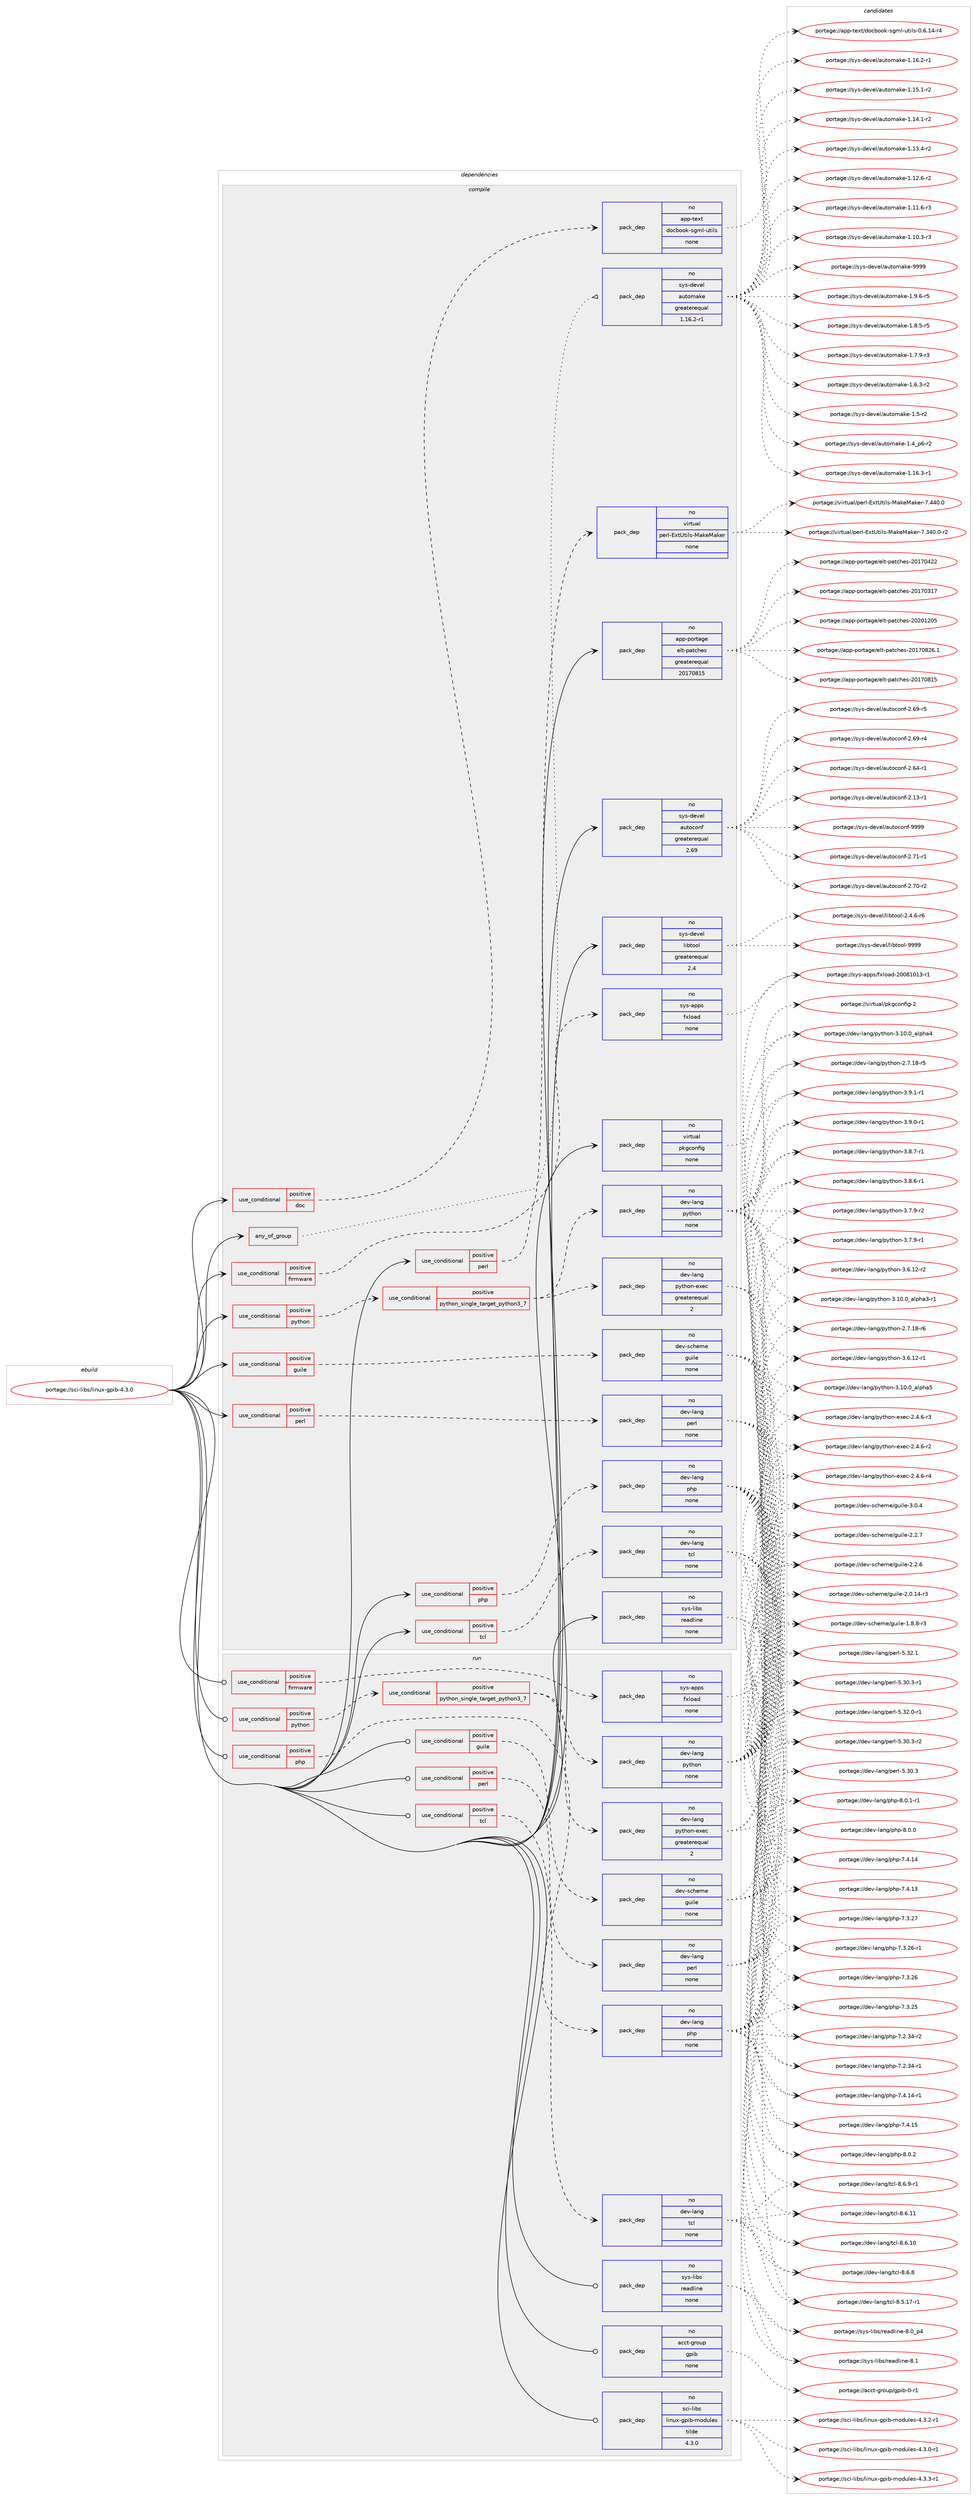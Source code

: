 digraph prolog {

# *************
# Graph options
# *************

newrank=true;
concentrate=true;
compound=true;
graph [rankdir=LR,fontname=Helvetica,fontsize=10,ranksep=1.5];#, ranksep=2.5, nodesep=0.2];
edge  [arrowhead=vee];
node  [fontname=Helvetica,fontsize=10];

# **********
# The ebuild
# **********

subgraph cluster_leftcol {
color=gray;
rank=same;
label=<<i>ebuild</i>>;
id [label="portage://sci-libs/linux-gpib-4.3.0", color=red, width=4, href="../sci-libs/linux-gpib-4.3.0.svg"];
}

# ****************
# The dependencies
# ****************

subgraph cluster_midcol {
color=gray;
label=<<i>dependencies</i>>;
subgraph cluster_compile {
fillcolor="#eeeeee";
style=filled;
label=<<i>compile</i>>;
subgraph any92 {
dependency12763 [label=<<TABLE BORDER="0" CELLBORDER="1" CELLSPACING="0" CELLPADDING="4"><TR><TD CELLPADDING="10">any_of_group</TD></TR></TABLE>>, shape=none, color=red];subgraph pack8632 {
dependency12764 [label=<<TABLE BORDER="0" CELLBORDER="1" CELLSPACING="0" CELLPADDING="4" WIDTH="220"><TR><TD ROWSPAN="6" CELLPADDING="30">pack_dep</TD></TR><TR><TD WIDTH="110">no</TD></TR><TR><TD>sys-devel</TD></TR><TR><TD>automake</TD></TR><TR><TD>greaterequal</TD></TR><TR><TD>1.16.2-r1</TD></TR></TABLE>>, shape=none, color=blue];
}
dependency12763:e -> dependency12764:w [weight=20,style="dotted",arrowhead="oinv"];
}
id:e -> dependency12763:w [weight=20,style="solid",arrowhead="vee"];
subgraph cond4028 {
dependency12765 [label=<<TABLE BORDER="0" CELLBORDER="1" CELLSPACING="0" CELLPADDING="4"><TR><TD ROWSPAN="3" CELLPADDING="10">use_conditional</TD></TR><TR><TD>positive</TD></TR><TR><TD>doc</TD></TR></TABLE>>, shape=none, color=red];
subgraph pack8633 {
dependency12766 [label=<<TABLE BORDER="0" CELLBORDER="1" CELLSPACING="0" CELLPADDING="4" WIDTH="220"><TR><TD ROWSPAN="6" CELLPADDING="30">pack_dep</TD></TR><TR><TD WIDTH="110">no</TD></TR><TR><TD>app-text</TD></TR><TR><TD>docbook-sgml-utils</TD></TR><TR><TD>none</TD></TR><TR><TD></TD></TR></TABLE>>, shape=none, color=blue];
}
dependency12765:e -> dependency12766:w [weight=20,style="dashed",arrowhead="vee"];
}
id:e -> dependency12765:w [weight=20,style="solid",arrowhead="vee"];
subgraph cond4029 {
dependency12767 [label=<<TABLE BORDER="0" CELLBORDER="1" CELLSPACING="0" CELLPADDING="4"><TR><TD ROWSPAN="3" CELLPADDING="10">use_conditional</TD></TR><TR><TD>positive</TD></TR><TR><TD>firmware</TD></TR></TABLE>>, shape=none, color=red];
subgraph pack8634 {
dependency12768 [label=<<TABLE BORDER="0" CELLBORDER="1" CELLSPACING="0" CELLPADDING="4" WIDTH="220"><TR><TD ROWSPAN="6" CELLPADDING="30">pack_dep</TD></TR><TR><TD WIDTH="110">no</TD></TR><TR><TD>sys-apps</TD></TR><TR><TD>fxload</TD></TR><TR><TD>none</TD></TR><TR><TD></TD></TR></TABLE>>, shape=none, color=blue];
}
dependency12767:e -> dependency12768:w [weight=20,style="dashed",arrowhead="vee"];
}
id:e -> dependency12767:w [weight=20,style="solid",arrowhead="vee"];
subgraph cond4030 {
dependency12769 [label=<<TABLE BORDER="0" CELLBORDER="1" CELLSPACING="0" CELLPADDING="4"><TR><TD ROWSPAN="3" CELLPADDING="10">use_conditional</TD></TR><TR><TD>positive</TD></TR><TR><TD>guile</TD></TR></TABLE>>, shape=none, color=red];
subgraph pack8635 {
dependency12770 [label=<<TABLE BORDER="0" CELLBORDER="1" CELLSPACING="0" CELLPADDING="4" WIDTH="220"><TR><TD ROWSPAN="6" CELLPADDING="30">pack_dep</TD></TR><TR><TD WIDTH="110">no</TD></TR><TR><TD>dev-scheme</TD></TR><TR><TD>guile</TD></TR><TR><TD>none</TD></TR><TR><TD></TD></TR></TABLE>>, shape=none, color=blue];
}
dependency12769:e -> dependency12770:w [weight=20,style="dashed",arrowhead="vee"];
}
id:e -> dependency12769:w [weight=20,style="solid",arrowhead="vee"];
subgraph cond4031 {
dependency12771 [label=<<TABLE BORDER="0" CELLBORDER="1" CELLSPACING="0" CELLPADDING="4"><TR><TD ROWSPAN="3" CELLPADDING="10">use_conditional</TD></TR><TR><TD>positive</TD></TR><TR><TD>perl</TD></TR></TABLE>>, shape=none, color=red];
subgraph pack8636 {
dependency12772 [label=<<TABLE BORDER="0" CELLBORDER="1" CELLSPACING="0" CELLPADDING="4" WIDTH="220"><TR><TD ROWSPAN="6" CELLPADDING="30">pack_dep</TD></TR><TR><TD WIDTH="110">no</TD></TR><TR><TD>dev-lang</TD></TR><TR><TD>perl</TD></TR><TR><TD>none</TD></TR><TR><TD></TD></TR></TABLE>>, shape=none, color=blue];
}
dependency12771:e -> dependency12772:w [weight=20,style="dashed",arrowhead="vee"];
}
id:e -> dependency12771:w [weight=20,style="solid",arrowhead="vee"];
subgraph cond4032 {
dependency12773 [label=<<TABLE BORDER="0" CELLBORDER="1" CELLSPACING="0" CELLPADDING="4"><TR><TD ROWSPAN="3" CELLPADDING="10">use_conditional</TD></TR><TR><TD>positive</TD></TR><TR><TD>perl</TD></TR></TABLE>>, shape=none, color=red];
subgraph pack8637 {
dependency12774 [label=<<TABLE BORDER="0" CELLBORDER="1" CELLSPACING="0" CELLPADDING="4" WIDTH="220"><TR><TD ROWSPAN="6" CELLPADDING="30">pack_dep</TD></TR><TR><TD WIDTH="110">no</TD></TR><TR><TD>virtual</TD></TR><TR><TD>perl-ExtUtils-MakeMaker</TD></TR><TR><TD>none</TD></TR><TR><TD></TD></TR></TABLE>>, shape=none, color=blue];
}
dependency12773:e -> dependency12774:w [weight=20,style="dashed",arrowhead="vee"];
}
id:e -> dependency12773:w [weight=20,style="solid",arrowhead="vee"];
subgraph cond4033 {
dependency12775 [label=<<TABLE BORDER="0" CELLBORDER="1" CELLSPACING="0" CELLPADDING="4"><TR><TD ROWSPAN="3" CELLPADDING="10">use_conditional</TD></TR><TR><TD>positive</TD></TR><TR><TD>php</TD></TR></TABLE>>, shape=none, color=red];
subgraph pack8638 {
dependency12776 [label=<<TABLE BORDER="0" CELLBORDER="1" CELLSPACING="0" CELLPADDING="4" WIDTH="220"><TR><TD ROWSPAN="6" CELLPADDING="30">pack_dep</TD></TR><TR><TD WIDTH="110">no</TD></TR><TR><TD>dev-lang</TD></TR><TR><TD>php</TD></TR><TR><TD>none</TD></TR><TR><TD></TD></TR></TABLE>>, shape=none, color=blue];
}
dependency12775:e -> dependency12776:w [weight=20,style="dashed",arrowhead="vee"];
}
id:e -> dependency12775:w [weight=20,style="solid",arrowhead="vee"];
subgraph cond4034 {
dependency12777 [label=<<TABLE BORDER="0" CELLBORDER="1" CELLSPACING="0" CELLPADDING="4"><TR><TD ROWSPAN="3" CELLPADDING="10">use_conditional</TD></TR><TR><TD>positive</TD></TR><TR><TD>python</TD></TR></TABLE>>, shape=none, color=red];
subgraph cond4035 {
dependency12778 [label=<<TABLE BORDER="0" CELLBORDER="1" CELLSPACING="0" CELLPADDING="4"><TR><TD ROWSPAN="3" CELLPADDING="10">use_conditional</TD></TR><TR><TD>positive</TD></TR><TR><TD>python_single_target_python3_7</TD></TR></TABLE>>, shape=none, color=red];
subgraph pack8639 {
dependency12779 [label=<<TABLE BORDER="0" CELLBORDER="1" CELLSPACING="0" CELLPADDING="4" WIDTH="220"><TR><TD ROWSPAN="6" CELLPADDING="30">pack_dep</TD></TR><TR><TD WIDTH="110">no</TD></TR><TR><TD>dev-lang</TD></TR><TR><TD>python</TD></TR><TR><TD>none</TD></TR><TR><TD></TD></TR></TABLE>>, shape=none, color=blue];
}
dependency12778:e -> dependency12779:w [weight=20,style="dashed",arrowhead="vee"];
subgraph pack8640 {
dependency12780 [label=<<TABLE BORDER="0" CELLBORDER="1" CELLSPACING="0" CELLPADDING="4" WIDTH="220"><TR><TD ROWSPAN="6" CELLPADDING="30">pack_dep</TD></TR><TR><TD WIDTH="110">no</TD></TR><TR><TD>dev-lang</TD></TR><TR><TD>python-exec</TD></TR><TR><TD>greaterequal</TD></TR><TR><TD>2</TD></TR></TABLE>>, shape=none, color=blue];
}
dependency12778:e -> dependency12780:w [weight=20,style="dashed",arrowhead="vee"];
}
dependency12777:e -> dependency12778:w [weight=20,style="dashed",arrowhead="vee"];
}
id:e -> dependency12777:w [weight=20,style="solid",arrowhead="vee"];
subgraph cond4036 {
dependency12781 [label=<<TABLE BORDER="0" CELLBORDER="1" CELLSPACING="0" CELLPADDING="4"><TR><TD ROWSPAN="3" CELLPADDING="10">use_conditional</TD></TR><TR><TD>positive</TD></TR><TR><TD>tcl</TD></TR></TABLE>>, shape=none, color=red];
subgraph pack8641 {
dependency12782 [label=<<TABLE BORDER="0" CELLBORDER="1" CELLSPACING="0" CELLPADDING="4" WIDTH="220"><TR><TD ROWSPAN="6" CELLPADDING="30">pack_dep</TD></TR><TR><TD WIDTH="110">no</TD></TR><TR><TD>dev-lang</TD></TR><TR><TD>tcl</TD></TR><TR><TD>none</TD></TR><TR><TD></TD></TR></TABLE>>, shape=none, color=blue];
}
dependency12781:e -> dependency12782:w [weight=20,style="dashed",arrowhead="vee"];
}
id:e -> dependency12781:w [weight=20,style="solid",arrowhead="vee"];
subgraph pack8642 {
dependency12783 [label=<<TABLE BORDER="0" CELLBORDER="1" CELLSPACING="0" CELLPADDING="4" WIDTH="220"><TR><TD ROWSPAN="6" CELLPADDING="30">pack_dep</TD></TR><TR><TD WIDTH="110">no</TD></TR><TR><TD>app-portage</TD></TR><TR><TD>elt-patches</TD></TR><TR><TD>greaterequal</TD></TR><TR><TD>20170815</TD></TR></TABLE>>, shape=none, color=blue];
}
id:e -> dependency12783:w [weight=20,style="solid",arrowhead="vee"];
subgraph pack8643 {
dependency12784 [label=<<TABLE BORDER="0" CELLBORDER="1" CELLSPACING="0" CELLPADDING="4" WIDTH="220"><TR><TD ROWSPAN="6" CELLPADDING="30">pack_dep</TD></TR><TR><TD WIDTH="110">no</TD></TR><TR><TD>sys-devel</TD></TR><TR><TD>autoconf</TD></TR><TR><TD>greaterequal</TD></TR><TR><TD>2.69</TD></TR></TABLE>>, shape=none, color=blue];
}
id:e -> dependency12784:w [weight=20,style="solid",arrowhead="vee"];
subgraph pack8644 {
dependency12785 [label=<<TABLE BORDER="0" CELLBORDER="1" CELLSPACING="0" CELLPADDING="4" WIDTH="220"><TR><TD ROWSPAN="6" CELLPADDING="30">pack_dep</TD></TR><TR><TD WIDTH="110">no</TD></TR><TR><TD>sys-devel</TD></TR><TR><TD>libtool</TD></TR><TR><TD>greaterequal</TD></TR><TR><TD>2.4</TD></TR></TABLE>>, shape=none, color=blue];
}
id:e -> dependency12785:w [weight=20,style="solid",arrowhead="vee"];
subgraph pack8645 {
dependency12786 [label=<<TABLE BORDER="0" CELLBORDER="1" CELLSPACING="0" CELLPADDING="4" WIDTH="220"><TR><TD ROWSPAN="6" CELLPADDING="30">pack_dep</TD></TR><TR><TD WIDTH="110">no</TD></TR><TR><TD>sys-libs</TD></TR><TR><TD>readline</TD></TR><TR><TD>none</TD></TR><TR><TD></TD></TR></TABLE>>, shape=none, color=blue];
}
id:e -> dependency12786:w [weight=20,style="solid",arrowhead="vee"];
subgraph pack8646 {
dependency12787 [label=<<TABLE BORDER="0" CELLBORDER="1" CELLSPACING="0" CELLPADDING="4" WIDTH="220"><TR><TD ROWSPAN="6" CELLPADDING="30">pack_dep</TD></TR><TR><TD WIDTH="110">no</TD></TR><TR><TD>virtual</TD></TR><TR><TD>pkgconfig</TD></TR><TR><TD>none</TD></TR><TR><TD></TD></TR></TABLE>>, shape=none, color=blue];
}
id:e -> dependency12787:w [weight=20,style="solid",arrowhead="vee"];
}
subgraph cluster_compileandrun {
fillcolor="#eeeeee";
style=filled;
label=<<i>compile and run</i>>;
}
subgraph cluster_run {
fillcolor="#eeeeee";
style=filled;
label=<<i>run</i>>;
subgraph cond4037 {
dependency12788 [label=<<TABLE BORDER="0" CELLBORDER="1" CELLSPACING="0" CELLPADDING="4"><TR><TD ROWSPAN="3" CELLPADDING="10">use_conditional</TD></TR><TR><TD>positive</TD></TR><TR><TD>firmware</TD></TR></TABLE>>, shape=none, color=red];
subgraph pack8647 {
dependency12789 [label=<<TABLE BORDER="0" CELLBORDER="1" CELLSPACING="0" CELLPADDING="4" WIDTH="220"><TR><TD ROWSPAN="6" CELLPADDING="30">pack_dep</TD></TR><TR><TD WIDTH="110">no</TD></TR><TR><TD>sys-apps</TD></TR><TR><TD>fxload</TD></TR><TR><TD>none</TD></TR><TR><TD></TD></TR></TABLE>>, shape=none, color=blue];
}
dependency12788:e -> dependency12789:w [weight=20,style="dashed",arrowhead="vee"];
}
id:e -> dependency12788:w [weight=20,style="solid",arrowhead="odot"];
subgraph cond4038 {
dependency12790 [label=<<TABLE BORDER="0" CELLBORDER="1" CELLSPACING="0" CELLPADDING="4"><TR><TD ROWSPAN="3" CELLPADDING="10">use_conditional</TD></TR><TR><TD>positive</TD></TR><TR><TD>guile</TD></TR></TABLE>>, shape=none, color=red];
subgraph pack8648 {
dependency12791 [label=<<TABLE BORDER="0" CELLBORDER="1" CELLSPACING="0" CELLPADDING="4" WIDTH="220"><TR><TD ROWSPAN="6" CELLPADDING="30">pack_dep</TD></TR><TR><TD WIDTH="110">no</TD></TR><TR><TD>dev-scheme</TD></TR><TR><TD>guile</TD></TR><TR><TD>none</TD></TR><TR><TD></TD></TR></TABLE>>, shape=none, color=blue];
}
dependency12790:e -> dependency12791:w [weight=20,style="dashed",arrowhead="vee"];
}
id:e -> dependency12790:w [weight=20,style="solid",arrowhead="odot"];
subgraph cond4039 {
dependency12792 [label=<<TABLE BORDER="0" CELLBORDER="1" CELLSPACING="0" CELLPADDING="4"><TR><TD ROWSPAN="3" CELLPADDING="10">use_conditional</TD></TR><TR><TD>positive</TD></TR><TR><TD>perl</TD></TR></TABLE>>, shape=none, color=red];
subgraph pack8649 {
dependency12793 [label=<<TABLE BORDER="0" CELLBORDER="1" CELLSPACING="0" CELLPADDING="4" WIDTH="220"><TR><TD ROWSPAN="6" CELLPADDING="30">pack_dep</TD></TR><TR><TD WIDTH="110">no</TD></TR><TR><TD>dev-lang</TD></TR><TR><TD>perl</TD></TR><TR><TD>none</TD></TR><TR><TD></TD></TR></TABLE>>, shape=none, color=blue];
}
dependency12792:e -> dependency12793:w [weight=20,style="dashed",arrowhead="vee"];
}
id:e -> dependency12792:w [weight=20,style="solid",arrowhead="odot"];
subgraph cond4040 {
dependency12794 [label=<<TABLE BORDER="0" CELLBORDER="1" CELLSPACING="0" CELLPADDING="4"><TR><TD ROWSPAN="3" CELLPADDING="10">use_conditional</TD></TR><TR><TD>positive</TD></TR><TR><TD>php</TD></TR></TABLE>>, shape=none, color=red];
subgraph pack8650 {
dependency12795 [label=<<TABLE BORDER="0" CELLBORDER="1" CELLSPACING="0" CELLPADDING="4" WIDTH="220"><TR><TD ROWSPAN="6" CELLPADDING="30">pack_dep</TD></TR><TR><TD WIDTH="110">no</TD></TR><TR><TD>dev-lang</TD></TR><TR><TD>php</TD></TR><TR><TD>none</TD></TR><TR><TD></TD></TR></TABLE>>, shape=none, color=blue];
}
dependency12794:e -> dependency12795:w [weight=20,style="dashed",arrowhead="vee"];
}
id:e -> dependency12794:w [weight=20,style="solid",arrowhead="odot"];
subgraph cond4041 {
dependency12796 [label=<<TABLE BORDER="0" CELLBORDER="1" CELLSPACING="0" CELLPADDING="4"><TR><TD ROWSPAN="3" CELLPADDING="10">use_conditional</TD></TR><TR><TD>positive</TD></TR><TR><TD>python</TD></TR></TABLE>>, shape=none, color=red];
subgraph cond4042 {
dependency12797 [label=<<TABLE BORDER="0" CELLBORDER="1" CELLSPACING="0" CELLPADDING="4"><TR><TD ROWSPAN="3" CELLPADDING="10">use_conditional</TD></TR><TR><TD>positive</TD></TR><TR><TD>python_single_target_python3_7</TD></TR></TABLE>>, shape=none, color=red];
subgraph pack8651 {
dependency12798 [label=<<TABLE BORDER="0" CELLBORDER="1" CELLSPACING="0" CELLPADDING="4" WIDTH="220"><TR><TD ROWSPAN="6" CELLPADDING="30">pack_dep</TD></TR><TR><TD WIDTH="110">no</TD></TR><TR><TD>dev-lang</TD></TR><TR><TD>python</TD></TR><TR><TD>none</TD></TR><TR><TD></TD></TR></TABLE>>, shape=none, color=blue];
}
dependency12797:e -> dependency12798:w [weight=20,style="dashed",arrowhead="vee"];
subgraph pack8652 {
dependency12799 [label=<<TABLE BORDER="0" CELLBORDER="1" CELLSPACING="0" CELLPADDING="4" WIDTH="220"><TR><TD ROWSPAN="6" CELLPADDING="30">pack_dep</TD></TR><TR><TD WIDTH="110">no</TD></TR><TR><TD>dev-lang</TD></TR><TR><TD>python-exec</TD></TR><TR><TD>greaterequal</TD></TR><TR><TD>2</TD></TR></TABLE>>, shape=none, color=blue];
}
dependency12797:e -> dependency12799:w [weight=20,style="dashed",arrowhead="vee"];
}
dependency12796:e -> dependency12797:w [weight=20,style="dashed",arrowhead="vee"];
}
id:e -> dependency12796:w [weight=20,style="solid",arrowhead="odot"];
subgraph cond4043 {
dependency12800 [label=<<TABLE BORDER="0" CELLBORDER="1" CELLSPACING="0" CELLPADDING="4"><TR><TD ROWSPAN="3" CELLPADDING="10">use_conditional</TD></TR><TR><TD>positive</TD></TR><TR><TD>tcl</TD></TR></TABLE>>, shape=none, color=red];
subgraph pack8653 {
dependency12801 [label=<<TABLE BORDER="0" CELLBORDER="1" CELLSPACING="0" CELLPADDING="4" WIDTH="220"><TR><TD ROWSPAN="6" CELLPADDING="30">pack_dep</TD></TR><TR><TD WIDTH="110">no</TD></TR><TR><TD>dev-lang</TD></TR><TR><TD>tcl</TD></TR><TR><TD>none</TD></TR><TR><TD></TD></TR></TABLE>>, shape=none, color=blue];
}
dependency12800:e -> dependency12801:w [weight=20,style="dashed",arrowhead="vee"];
}
id:e -> dependency12800:w [weight=20,style="solid",arrowhead="odot"];
subgraph pack8654 {
dependency12802 [label=<<TABLE BORDER="0" CELLBORDER="1" CELLSPACING="0" CELLPADDING="4" WIDTH="220"><TR><TD ROWSPAN="6" CELLPADDING="30">pack_dep</TD></TR><TR><TD WIDTH="110">no</TD></TR><TR><TD>acct-group</TD></TR><TR><TD>gpib</TD></TR><TR><TD>none</TD></TR><TR><TD></TD></TR></TABLE>>, shape=none, color=blue];
}
id:e -> dependency12802:w [weight=20,style="solid",arrowhead="odot"];
subgraph pack8655 {
dependency12803 [label=<<TABLE BORDER="0" CELLBORDER="1" CELLSPACING="0" CELLPADDING="4" WIDTH="220"><TR><TD ROWSPAN="6" CELLPADDING="30">pack_dep</TD></TR><TR><TD WIDTH="110">no</TD></TR><TR><TD>sci-libs</TD></TR><TR><TD>linux-gpib-modules</TD></TR><TR><TD>tilde</TD></TR><TR><TD>4.3.0</TD></TR></TABLE>>, shape=none, color=blue];
}
id:e -> dependency12803:w [weight=20,style="solid",arrowhead="odot"];
subgraph pack8656 {
dependency12804 [label=<<TABLE BORDER="0" CELLBORDER="1" CELLSPACING="0" CELLPADDING="4" WIDTH="220"><TR><TD ROWSPAN="6" CELLPADDING="30">pack_dep</TD></TR><TR><TD WIDTH="110">no</TD></TR><TR><TD>sys-libs</TD></TR><TR><TD>readline</TD></TR><TR><TD>none</TD></TR><TR><TD></TD></TR></TABLE>>, shape=none, color=blue];
}
id:e -> dependency12804:w [weight=20,style="solid",arrowhead="odot"];
}
}

# **************
# The candidates
# **************

subgraph cluster_choices {
rank=same;
color=gray;
label=<<i>candidates</i>>;

subgraph choice8632 {
color=black;
nodesep=1;
choice115121115451001011181011084797117116111109971071014557575757 [label="portage://sys-devel/automake-9999", color=red, width=4,href="../sys-devel/automake-9999.svg"];
choice115121115451001011181011084797117116111109971071014549465746544511453 [label="portage://sys-devel/automake-1.9.6-r5", color=red, width=4,href="../sys-devel/automake-1.9.6-r5.svg"];
choice115121115451001011181011084797117116111109971071014549465646534511453 [label="portage://sys-devel/automake-1.8.5-r5", color=red, width=4,href="../sys-devel/automake-1.8.5-r5.svg"];
choice115121115451001011181011084797117116111109971071014549465546574511451 [label="portage://sys-devel/automake-1.7.9-r3", color=red, width=4,href="../sys-devel/automake-1.7.9-r3.svg"];
choice115121115451001011181011084797117116111109971071014549465446514511450 [label="portage://sys-devel/automake-1.6.3-r2", color=red, width=4,href="../sys-devel/automake-1.6.3-r2.svg"];
choice11512111545100101118101108479711711611110997107101454946534511450 [label="portage://sys-devel/automake-1.5-r2", color=red, width=4,href="../sys-devel/automake-1.5-r2.svg"];
choice115121115451001011181011084797117116111109971071014549465295112544511450 [label="portage://sys-devel/automake-1.4_p6-r2", color=red, width=4,href="../sys-devel/automake-1.4_p6-r2.svg"];
choice11512111545100101118101108479711711611110997107101454946495446514511449 [label="portage://sys-devel/automake-1.16.3-r1", color=red, width=4,href="../sys-devel/automake-1.16.3-r1.svg"];
choice11512111545100101118101108479711711611110997107101454946495446504511449 [label="portage://sys-devel/automake-1.16.2-r1", color=red, width=4,href="../sys-devel/automake-1.16.2-r1.svg"];
choice11512111545100101118101108479711711611110997107101454946495346494511450 [label="portage://sys-devel/automake-1.15.1-r2", color=red, width=4,href="../sys-devel/automake-1.15.1-r2.svg"];
choice11512111545100101118101108479711711611110997107101454946495246494511450 [label="portage://sys-devel/automake-1.14.1-r2", color=red, width=4,href="../sys-devel/automake-1.14.1-r2.svg"];
choice11512111545100101118101108479711711611110997107101454946495146524511450 [label="portage://sys-devel/automake-1.13.4-r2", color=red, width=4,href="../sys-devel/automake-1.13.4-r2.svg"];
choice11512111545100101118101108479711711611110997107101454946495046544511450 [label="portage://sys-devel/automake-1.12.6-r2", color=red, width=4,href="../sys-devel/automake-1.12.6-r2.svg"];
choice11512111545100101118101108479711711611110997107101454946494946544511451 [label="portage://sys-devel/automake-1.11.6-r3", color=red, width=4,href="../sys-devel/automake-1.11.6-r3.svg"];
choice11512111545100101118101108479711711611110997107101454946494846514511451 [label="portage://sys-devel/automake-1.10.3-r3", color=red, width=4,href="../sys-devel/automake-1.10.3-r3.svg"];
dependency12764:e -> choice115121115451001011181011084797117116111109971071014557575757:w [style=dotted,weight="100"];
dependency12764:e -> choice115121115451001011181011084797117116111109971071014549465746544511453:w [style=dotted,weight="100"];
dependency12764:e -> choice115121115451001011181011084797117116111109971071014549465646534511453:w [style=dotted,weight="100"];
dependency12764:e -> choice115121115451001011181011084797117116111109971071014549465546574511451:w [style=dotted,weight="100"];
dependency12764:e -> choice115121115451001011181011084797117116111109971071014549465446514511450:w [style=dotted,weight="100"];
dependency12764:e -> choice11512111545100101118101108479711711611110997107101454946534511450:w [style=dotted,weight="100"];
dependency12764:e -> choice115121115451001011181011084797117116111109971071014549465295112544511450:w [style=dotted,weight="100"];
dependency12764:e -> choice11512111545100101118101108479711711611110997107101454946495446514511449:w [style=dotted,weight="100"];
dependency12764:e -> choice11512111545100101118101108479711711611110997107101454946495446504511449:w [style=dotted,weight="100"];
dependency12764:e -> choice11512111545100101118101108479711711611110997107101454946495346494511450:w [style=dotted,weight="100"];
dependency12764:e -> choice11512111545100101118101108479711711611110997107101454946495246494511450:w [style=dotted,weight="100"];
dependency12764:e -> choice11512111545100101118101108479711711611110997107101454946495146524511450:w [style=dotted,weight="100"];
dependency12764:e -> choice11512111545100101118101108479711711611110997107101454946495046544511450:w [style=dotted,weight="100"];
dependency12764:e -> choice11512111545100101118101108479711711611110997107101454946494946544511451:w [style=dotted,weight="100"];
dependency12764:e -> choice11512111545100101118101108479711711611110997107101454946494846514511451:w [style=dotted,weight="100"];
}
subgraph choice8633 {
color=black;
nodesep=1;
choice97112112451161011201164710011199981111111074511510310910845117116105108115454846544649524511452 [label="portage://app-text/docbook-sgml-utils-0.6.14-r4", color=red, width=4,href="../app-text/docbook-sgml-utils-0.6.14-r4.svg"];
dependency12766:e -> choice97112112451161011201164710011199981111111074511510310910845117116105108115454846544649524511452:w [style=dotted,weight="100"];
}
subgraph choice8634 {
color=black;
nodesep=1;
choice115121115459711211211547102120108111971004550484856494849514511449 [label="portage://sys-apps/fxload-20081013-r1", color=red, width=4,href="../sys-apps/fxload-20081013-r1.svg"];
dependency12768:e -> choice115121115459711211211547102120108111971004550484856494849514511449:w [style=dotted,weight="100"];
}
subgraph choice8635 {
color=black;
nodesep=1;
choice100101118451159910410110910147103117105108101455146484652 [label="portage://dev-scheme/guile-3.0.4", color=red, width=4,href="../dev-scheme/guile-3.0.4.svg"];
choice100101118451159910410110910147103117105108101455046504655 [label="portage://dev-scheme/guile-2.2.7", color=red, width=4,href="../dev-scheme/guile-2.2.7.svg"];
choice100101118451159910410110910147103117105108101455046504654 [label="portage://dev-scheme/guile-2.2.6", color=red, width=4,href="../dev-scheme/guile-2.2.6.svg"];
choice100101118451159910410110910147103117105108101455046484649524511451 [label="portage://dev-scheme/guile-2.0.14-r3", color=red, width=4,href="../dev-scheme/guile-2.0.14-r3.svg"];
choice1001011184511599104101109101471031171051081014549465646564511451 [label="portage://dev-scheme/guile-1.8.8-r3", color=red, width=4,href="../dev-scheme/guile-1.8.8-r3.svg"];
dependency12770:e -> choice100101118451159910410110910147103117105108101455146484652:w [style=dotted,weight="100"];
dependency12770:e -> choice100101118451159910410110910147103117105108101455046504655:w [style=dotted,weight="100"];
dependency12770:e -> choice100101118451159910410110910147103117105108101455046504654:w [style=dotted,weight="100"];
dependency12770:e -> choice100101118451159910410110910147103117105108101455046484649524511451:w [style=dotted,weight="100"];
dependency12770:e -> choice1001011184511599104101109101471031171051081014549465646564511451:w [style=dotted,weight="100"];
}
subgraph choice8636 {
color=black;
nodesep=1;
choice10010111845108971101034711210111410845534651504649 [label="portage://dev-lang/perl-5.32.1", color=red, width=4,href="../dev-lang/perl-5.32.1.svg"];
choice100101118451089711010347112101114108455346515046484511449 [label="portage://dev-lang/perl-5.32.0-r1", color=red, width=4,href="../dev-lang/perl-5.32.0-r1.svg"];
choice100101118451089711010347112101114108455346514846514511450 [label="portage://dev-lang/perl-5.30.3-r2", color=red, width=4,href="../dev-lang/perl-5.30.3-r2.svg"];
choice100101118451089711010347112101114108455346514846514511449 [label="portage://dev-lang/perl-5.30.3-r1", color=red, width=4,href="../dev-lang/perl-5.30.3-r1.svg"];
choice10010111845108971101034711210111410845534651484651 [label="portage://dev-lang/perl-5.30.3", color=red, width=4,href="../dev-lang/perl-5.30.3.svg"];
dependency12772:e -> choice10010111845108971101034711210111410845534651504649:w [style=dotted,weight="100"];
dependency12772:e -> choice100101118451089711010347112101114108455346515046484511449:w [style=dotted,weight="100"];
dependency12772:e -> choice100101118451089711010347112101114108455346514846514511450:w [style=dotted,weight="100"];
dependency12772:e -> choice100101118451089711010347112101114108455346514846514511449:w [style=dotted,weight="100"];
dependency12772:e -> choice10010111845108971101034711210111410845534651484651:w [style=dotted,weight="100"];
}
subgraph choice8637 {
color=black;
nodesep=1;
choice118105114116117971084711210111410845691201168511610510811545779710710177971071011144555465252484648 [label="portage://virtual/perl-ExtUtils-MakeMaker-7.440.0", color=red, width=4,href="../virtual/perl-ExtUtils-MakeMaker-7.440.0.svg"];
choice1181051141161179710847112101114108456912011685116105108115457797107101779710710111445554651524846484511450 [label="portage://virtual/perl-ExtUtils-MakeMaker-7.340.0-r2", color=red, width=4,href="../virtual/perl-ExtUtils-MakeMaker-7.340.0-r2.svg"];
dependency12774:e -> choice118105114116117971084711210111410845691201168511610510811545779710710177971071011144555465252484648:w [style=dotted,weight="100"];
dependency12774:e -> choice1181051141161179710847112101114108456912011685116105108115457797107101779710710111445554651524846484511450:w [style=dotted,weight="100"];
}
subgraph choice8638 {
color=black;
nodesep=1;
choice100101118451089711010347112104112455646484650 [label="portage://dev-lang/php-8.0.2", color=red, width=4,href="../dev-lang/php-8.0.2.svg"];
choice1001011184510897110103471121041124556464846494511449 [label="portage://dev-lang/php-8.0.1-r1", color=red, width=4,href="../dev-lang/php-8.0.1-r1.svg"];
choice100101118451089711010347112104112455646484648 [label="portage://dev-lang/php-8.0.0", color=red, width=4,href="../dev-lang/php-8.0.0.svg"];
choice10010111845108971101034711210411245554652464953 [label="portage://dev-lang/php-7.4.15", color=red, width=4,href="../dev-lang/php-7.4.15.svg"];
choice100101118451089711010347112104112455546524649524511449 [label="portage://dev-lang/php-7.4.14-r1", color=red, width=4,href="../dev-lang/php-7.4.14-r1.svg"];
choice10010111845108971101034711210411245554652464952 [label="portage://dev-lang/php-7.4.14", color=red, width=4,href="../dev-lang/php-7.4.14.svg"];
choice10010111845108971101034711210411245554652464951 [label="portage://dev-lang/php-7.4.13", color=red, width=4,href="../dev-lang/php-7.4.13.svg"];
choice10010111845108971101034711210411245554651465055 [label="portage://dev-lang/php-7.3.27", color=red, width=4,href="../dev-lang/php-7.3.27.svg"];
choice100101118451089711010347112104112455546514650544511449 [label="portage://dev-lang/php-7.3.26-r1", color=red, width=4,href="../dev-lang/php-7.3.26-r1.svg"];
choice10010111845108971101034711210411245554651465054 [label="portage://dev-lang/php-7.3.26", color=red, width=4,href="../dev-lang/php-7.3.26.svg"];
choice10010111845108971101034711210411245554651465053 [label="portage://dev-lang/php-7.3.25", color=red, width=4,href="../dev-lang/php-7.3.25.svg"];
choice100101118451089711010347112104112455546504651524511450 [label="portage://dev-lang/php-7.2.34-r2", color=red, width=4,href="../dev-lang/php-7.2.34-r2.svg"];
choice100101118451089711010347112104112455546504651524511449 [label="portage://dev-lang/php-7.2.34-r1", color=red, width=4,href="../dev-lang/php-7.2.34-r1.svg"];
dependency12776:e -> choice100101118451089711010347112104112455646484650:w [style=dotted,weight="100"];
dependency12776:e -> choice1001011184510897110103471121041124556464846494511449:w [style=dotted,weight="100"];
dependency12776:e -> choice100101118451089711010347112104112455646484648:w [style=dotted,weight="100"];
dependency12776:e -> choice10010111845108971101034711210411245554652464953:w [style=dotted,weight="100"];
dependency12776:e -> choice100101118451089711010347112104112455546524649524511449:w [style=dotted,weight="100"];
dependency12776:e -> choice10010111845108971101034711210411245554652464952:w [style=dotted,weight="100"];
dependency12776:e -> choice10010111845108971101034711210411245554652464951:w [style=dotted,weight="100"];
dependency12776:e -> choice10010111845108971101034711210411245554651465055:w [style=dotted,weight="100"];
dependency12776:e -> choice100101118451089711010347112104112455546514650544511449:w [style=dotted,weight="100"];
dependency12776:e -> choice10010111845108971101034711210411245554651465054:w [style=dotted,weight="100"];
dependency12776:e -> choice10010111845108971101034711210411245554651465053:w [style=dotted,weight="100"];
dependency12776:e -> choice100101118451089711010347112104112455546504651524511450:w [style=dotted,weight="100"];
dependency12776:e -> choice100101118451089711010347112104112455546504651524511449:w [style=dotted,weight="100"];
}
subgraph choice8639 {
color=black;
nodesep=1;
choice1001011184510897110103471121211161041111104551465746494511449 [label="portage://dev-lang/python-3.9.1-r1", color=red, width=4,href="../dev-lang/python-3.9.1-r1.svg"];
choice1001011184510897110103471121211161041111104551465746484511449 [label="portage://dev-lang/python-3.9.0-r1", color=red, width=4,href="../dev-lang/python-3.9.0-r1.svg"];
choice1001011184510897110103471121211161041111104551465646554511449 [label="portage://dev-lang/python-3.8.7-r1", color=red, width=4,href="../dev-lang/python-3.8.7-r1.svg"];
choice1001011184510897110103471121211161041111104551465646544511449 [label="portage://dev-lang/python-3.8.6-r1", color=red, width=4,href="../dev-lang/python-3.8.6-r1.svg"];
choice1001011184510897110103471121211161041111104551465546574511450 [label="portage://dev-lang/python-3.7.9-r2", color=red, width=4,href="../dev-lang/python-3.7.9-r2.svg"];
choice1001011184510897110103471121211161041111104551465546574511449 [label="portage://dev-lang/python-3.7.9-r1", color=red, width=4,href="../dev-lang/python-3.7.9-r1.svg"];
choice100101118451089711010347112121116104111110455146544649504511450 [label="portage://dev-lang/python-3.6.12-r2", color=red, width=4,href="../dev-lang/python-3.6.12-r2.svg"];
choice100101118451089711010347112121116104111110455146544649504511449 [label="portage://dev-lang/python-3.6.12-r1", color=red, width=4,href="../dev-lang/python-3.6.12-r1.svg"];
choice1001011184510897110103471121211161041111104551464948464895971081121049753 [label="portage://dev-lang/python-3.10.0_alpha5", color=red, width=4,href="../dev-lang/python-3.10.0_alpha5.svg"];
choice1001011184510897110103471121211161041111104551464948464895971081121049752 [label="portage://dev-lang/python-3.10.0_alpha4", color=red, width=4,href="../dev-lang/python-3.10.0_alpha4.svg"];
choice10010111845108971101034711212111610411111045514649484648959710811210497514511449 [label="portage://dev-lang/python-3.10.0_alpha3-r1", color=red, width=4,href="../dev-lang/python-3.10.0_alpha3-r1.svg"];
choice100101118451089711010347112121116104111110455046554649564511454 [label="portage://dev-lang/python-2.7.18-r6", color=red, width=4,href="../dev-lang/python-2.7.18-r6.svg"];
choice100101118451089711010347112121116104111110455046554649564511453 [label="portage://dev-lang/python-2.7.18-r5", color=red, width=4,href="../dev-lang/python-2.7.18-r5.svg"];
dependency12779:e -> choice1001011184510897110103471121211161041111104551465746494511449:w [style=dotted,weight="100"];
dependency12779:e -> choice1001011184510897110103471121211161041111104551465746484511449:w [style=dotted,weight="100"];
dependency12779:e -> choice1001011184510897110103471121211161041111104551465646554511449:w [style=dotted,weight="100"];
dependency12779:e -> choice1001011184510897110103471121211161041111104551465646544511449:w [style=dotted,weight="100"];
dependency12779:e -> choice1001011184510897110103471121211161041111104551465546574511450:w [style=dotted,weight="100"];
dependency12779:e -> choice1001011184510897110103471121211161041111104551465546574511449:w [style=dotted,weight="100"];
dependency12779:e -> choice100101118451089711010347112121116104111110455146544649504511450:w [style=dotted,weight="100"];
dependency12779:e -> choice100101118451089711010347112121116104111110455146544649504511449:w [style=dotted,weight="100"];
dependency12779:e -> choice1001011184510897110103471121211161041111104551464948464895971081121049753:w [style=dotted,weight="100"];
dependency12779:e -> choice1001011184510897110103471121211161041111104551464948464895971081121049752:w [style=dotted,weight="100"];
dependency12779:e -> choice10010111845108971101034711212111610411111045514649484648959710811210497514511449:w [style=dotted,weight="100"];
dependency12779:e -> choice100101118451089711010347112121116104111110455046554649564511454:w [style=dotted,weight="100"];
dependency12779:e -> choice100101118451089711010347112121116104111110455046554649564511453:w [style=dotted,weight="100"];
}
subgraph choice8640 {
color=black;
nodesep=1;
choice10010111845108971101034711212111610411111045101120101994550465246544511452 [label="portage://dev-lang/python-exec-2.4.6-r4", color=red, width=4,href="../dev-lang/python-exec-2.4.6-r4.svg"];
choice10010111845108971101034711212111610411111045101120101994550465246544511451 [label="portage://dev-lang/python-exec-2.4.6-r3", color=red, width=4,href="../dev-lang/python-exec-2.4.6-r3.svg"];
choice10010111845108971101034711212111610411111045101120101994550465246544511450 [label="portage://dev-lang/python-exec-2.4.6-r2", color=red, width=4,href="../dev-lang/python-exec-2.4.6-r2.svg"];
dependency12780:e -> choice10010111845108971101034711212111610411111045101120101994550465246544511452:w [style=dotted,weight="100"];
dependency12780:e -> choice10010111845108971101034711212111610411111045101120101994550465246544511451:w [style=dotted,weight="100"];
dependency12780:e -> choice10010111845108971101034711212111610411111045101120101994550465246544511450:w [style=dotted,weight="100"];
}
subgraph choice8641 {
color=black;
nodesep=1;
choice100101118451089711010347116991084556465446574511449 [label="portage://dev-lang/tcl-8.6.9-r1", color=red, width=4,href="../dev-lang/tcl-8.6.9-r1.svg"];
choice10010111845108971101034711699108455646544656 [label="portage://dev-lang/tcl-8.6.8", color=red, width=4,href="../dev-lang/tcl-8.6.8.svg"];
choice1001011184510897110103471169910845564654464949 [label="portage://dev-lang/tcl-8.6.11", color=red, width=4,href="../dev-lang/tcl-8.6.11.svg"];
choice1001011184510897110103471169910845564654464948 [label="portage://dev-lang/tcl-8.6.10", color=red, width=4,href="../dev-lang/tcl-8.6.10.svg"];
choice10010111845108971101034711699108455646534649554511449 [label="portage://dev-lang/tcl-8.5.17-r1", color=red, width=4,href="../dev-lang/tcl-8.5.17-r1.svg"];
dependency12782:e -> choice100101118451089711010347116991084556465446574511449:w [style=dotted,weight="100"];
dependency12782:e -> choice10010111845108971101034711699108455646544656:w [style=dotted,weight="100"];
dependency12782:e -> choice1001011184510897110103471169910845564654464949:w [style=dotted,weight="100"];
dependency12782:e -> choice1001011184510897110103471169910845564654464948:w [style=dotted,weight="100"];
dependency12782:e -> choice10010111845108971101034711699108455646534649554511449:w [style=dotted,weight="100"];
}
subgraph choice8642 {
color=black;
nodesep=1;
choice97112112451121111141169710310147101108116451129711699104101115455048504849504853 [label="portage://app-portage/elt-patches-20201205", color=red, width=4,href="../app-portage/elt-patches-20201205.svg"];
choice971121124511211111411697103101471011081164511297116991041011154550484955485650544649 [label="portage://app-portage/elt-patches-20170826.1", color=red, width=4,href="../app-portage/elt-patches-20170826.1.svg"];
choice97112112451121111141169710310147101108116451129711699104101115455048495548564953 [label="portage://app-portage/elt-patches-20170815", color=red, width=4,href="../app-portage/elt-patches-20170815.svg"];
choice97112112451121111141169710310147101108116451129711699104101115455048495548525050 [label="portage://app-portage/elt-patches-20170422", color=red, width=4,href="../app-portage/elt-patches-20170422.svg"];
choice97112112451121111141169710310147101108116451129711699104101115455048495548514955 [label="portage://app-portage/elt-patches-20170317", color=red, width=4,href="../app-portage/elt-patches-20170317.svg"];
dependency12783:e -> choice97112112451121111141169710310147101108116451129711699104101115455048504849504853:w [style=dotted,weight="100"];
dependency12783:e -> choice971121124511211111411697103101471011081164511297116991041011154550484955485650544649:w [style=dotted,weight="100"];
dependency12783:e -> choice97112112451121111141169710310147101108116451129711699104101115455048495548564953:w [style=dotted,weight="100"];
dependency12783:e -> choice97112112451121111141169710310147101108116451129711699104101115455048495548525050:w [style=dotted,weight="100"];
dependency12783:e -> choice97112112451121111141169710310147101108116451129711699104101115455048495548514955:w [style=dotted,weight="100"];
}
subgraph choice8643 {
color=black;
nodesep=1;
choice115121115451001011181011084797117116111991111101024557575757 [label="portage://sys-devel/autoconf-9999", color=red, width=4,href="../sys-devel/autoconf-9999.svg"];
choice1151211154510010111810110847971171161119911111010245504655494511449 [label="portage://sys-devel/autoconf-2.71-r1", color=red, width=4,href="../sys-devel/autoconf-2.71-r1.svg"];
choice1151211154510010111810110847971171161119911111010245504655484511450 [label="portage://sys-devel/autoconf-2.70-r2", color=red, width=4,href="../sys-devel/autoconf-2.70-r2.svg"];
choice1151211154510010111810110847971171161119911111010245504654574511453 [label="portage://sys-devel/autoconf-2.69-r5", color=red, width=4,href="../sys-devel/autoconf-2.69-r5.svg"];
choice1151211154510010111810110847971171161119911111010245504654574511452 [label="portage://sys-devel/autoconf-2.69-r4", color=red, width=4,href="../sys-devel/autoconf-2.69-r4.svg"];
choice1151211154510010111810110847971171161119911111010245504654524511449 [label="portage://sys-devel/autoconf-2.64-r1", color=red, width=4,href="../sys-devel/autoconf-2.64-r1.svg"];
choice1151211154510010111810110847971171161119911111010245504649514511449 [label="portage://sys-devel/autoconf-2.13-r1", color=red, width=4,href="../sys-devel/autoconf-2.13-r1.svg"];
dependency12784:e -> choice115121115451001011181011084797117116111991111101024557575757:w [style=dotted,weight="100"];
dependency12784:e -> choice1151211154510010111810110847971171161119911111010245504655494511449:w [style=dotted,weight="100"];
dependency12784:e -> choice1151211154510010111810110847971171161119911111010245504655484511450:w [style=dotted,weight="100"];
dependency12784:e -> choice1151211154510010111810110847971171161119911111010245504654574511453:w [style=dotted,weight="100"];
dependency12784:e -> choice1151211154510010111810110847971171161119911111010245504654574511452:w [style=dotted,weight="100"];
dependency12784:e -> choice1151211154510010111810110847971171161119911111010245504654524511449:w [style=dotted,weight="100"];
dependency12784:e -> choice1151211154510010111810110847971171161119911111010245504649514511449:w [style=dotted,weight="100"];
}
subgraph choice8644 {
color=black;
nodesep=1;
choice1151211154510010111810110847108105981161111111084557575757 [label="portage://sys-devel/libtool-9999", color=red, width=4,href="../sys-devel/libtool-9999.svg"];
choice1151211154510010111810110847108105981161111111084550465246544511454 [label="portage://sys-devel/libtool-2.4.6-r6", color=red, width=4,href="../sys-devel/libtool-2.4.6-r6.svg"];
dependency12785:e -> choice1151211154510010111810110847108105981161111111084557575757:w [style=dotted,weight="100"];
dependency12785:e -> choice1151211154510010111810110847108105981161111111084550465246544511454:w [style=dotted,weight="100"];
}
subgraph choice8645 {
color=black;
nodesep=1;
choice1151211154510810598115471141019710010810511010145564649 [label="portage://sys-libs/readline-8.1", color=red, width=4,href="../sys-libs/readline-8.1.svg"];
choice11512111545108105981154711410197100108105110101455646489511252 [label="portage://sys-libs/readline-8.0_p4", color=red, width=4,href="../sys-libs/readline-8.0_p4.svg"];
dependency12786:e -> choice1151211154510810598115471141019710010810511010145564649:w [style=dotted,weight="100"];
dependency12786:e -> choice11512111545108105981154711410197100108105110101455646489511252:w [style=dotted,weight="100"];
}
subgraph choice8646 {
color=black;
nodesep=1;
choice1181051141161179710847112107103991111101021051034550 [label="portage://virtual/pkgconfig-2", color=red, width=4,href="../virtual/pkgconfig-2.svg"];
dependency12787:e -> choice1181051141161179710847112107103991111101021051034550:w [style=dotted,weight="100"];
}
subgraph choice8647 {
color=black;
nodesep=1;
choice115121115459711211211547102120108111971004550484856494849514511449 [label="portage://sys-apps/fxload-20081013-r1", color=red, width=4,href="../sys-apps/fxload-20081013-r1.svg"];
dependency12789:e -> choice115121115459711211211547102120108111971004550484856494849514511449:w [style=dotted,weight="100"];
}
subgraph choice8648 {
color=black;
nodesep=1;
choice100101118451159910410110910147103117105108101455146484652 [label="portage://dev-scheme/guile-3.0.4", color=red, width=4,href="../dev-scheme/guile-3.0.4.svg"];
choice100101118451159910410110910147103117105108101455046504655 [label="portage://dev-scheme/guile-2.2.7", color=red, width=4,href="../dev-scheme/guile-2.2.7.svg"];
choice100101118451159910410110910147103117105108101455046504654 [label="portage://dev-scheme/guile-2.2.6", color=red, width=4,href="../dev-scheme/guile-2.2.6.svg"];
choice100101118451159910410110910147103117105108101455046484649524511451 [label="portage://dev-scheme/guile-2.0.14-r3", color=red, width=4,href="../dev-scheme/guile-2.0.14-r3.svg"];
choice1001011184511599104101109101471031171051081014549465646564511451 [label="portage://dev-scheme/guile-1.8.8-r3", color=red, width=4,href="../dev-scheme/guile-1.8.8-r3.svg"];
dependency12791:e -> choice100101118451159910410110910147103117105108101455146484652:w [style=dotted,weight="100"];
dependency12791:e -> choice100101118451159910410110910147103117105108101455046504655:w [style=dotted,weight="100"];
dependency12791:e -> choice100101118451159910410110910147103117105108101455046504654:w [style=dotted,weight="100"];
dependency12791:e -> choice100101118451159910410110910147103117105108101455046484649524511451:w [style=dotted,weight="100"];
dependency12791:e -> choice1001011184511599104101109101471031171051081014549465646564511451:w [style=dotted,weight="100"];
}
subgraph choice8649 {
color=black;
nodesep=1;
choice10010111845108971101034711210111410845534651504649 [label="portage://dev-lang/perl-5.32.1", color=red, width=4,href="../dev-lang/perl-5.32.1.svg"];
choice100101118451089711010347112101114108455346515046484511449 [label="portage://dev-lang/perl-5.32.0-r1", color=red, width=4,href="../dev-lang/perl-5.32.0-r1.svg"];
choice100101118451089711010347112101114108455346514846514511450 [label="portage://dev-lang/perl-5.30.3-r2", color=red, width=4,href="../dev-lang/perl-5.30.3-r2.svg"];
choice100101118451089711010347112101114108455346514846514511449 [label="portage://dev-lang/perl-5.30.3-r1", color=red, width=4,href="../dev-lang/perl-5.30.3-r1.svg"];
choice10010111845108971101034711210111410845534651484651 [label="portage://dev-lang/perl-5.30.3", color=red, width=4,href="../dev-lang/perl-5.30.3.svg"];
dependency12793:e -> choice10010111845108971101034711210111410845534651504649:w [style=dotted,weight="100"];
dependency12793:e -> choice100101118451089711010347112101114108455346515046484511449:w [style=dotted,weight="100"];
dependency12793:e -> choice100101118451089711010347112101114108455346514846514511450:w [style=dotted,weight="100"];
dependency12793:e -> choice100101118451089711010347112101114108455346514846514511449:w [style=dotted,weight="100"];
dependency12793:e -> choice10010111845108971101034711210111410845534651484651:w [style=dotted,weight="100"];
}
subgraph choice8650 {
color=black;
nodesep=1;
choice100101118451089711010347112104112455646484650 [label="portage://dev-lang/php-8.0.2", color=red, width=4,href="../dev-lang/php-8.0.2.svg"];
choice1001011184510897110103471121041124556464846494511449 [label="portage://dev-lang/php-8.0.1-r1", color=red, width=4,href="../dev-lang/php-8.0.1-r1.svg"];
choice100101118451089711010347112104112455646484648 [label="portage://dev-lang/php-8.0.0", color=red, width=4,href="../dev-lang/php-8.0.0.svg"];
choice10010111845108971101034711210411245554652464953 [label="portage://dev-lang/php-7.4.15", color=red, width=4,href="../dev-lang/php-7.4.15.svg"];
choice100101118451089711010347112104112455546524649524511449 [label="portage://dev-lang/php-7.4.14-r1", color=red, width=4,href="../dev-lang/php-7.4.14-r1.svg"];
choice10010111845108971101034711210411245554652464952 [label="portage://dev-lang/php-7.4.14", color=red, width=4,href="../dev-lang/php-7.4.14.svg"];
choice10010111845108971101034711210411245554652464951 [label="portage://dev-lang/php-7.4.13", color=red, width=4,href="../dev-lang/php-7.4.13.svg"];
choice10010111845108971101034711210411245554651465055 [label="portage://dev-lang/php-7.3.27", color=red, width=4,href="../dev-lang/php-7.3.27.svg"];
choice100101118451089711010347112104112455546514650544511449 [label="portage://dev-lang/php-7.3.26-r1", color=red, width=4,href="../dev-lang/php-7.3.26-r1.svg"];
choice10010111845108971101034711210411245554651465054 [label="portage://dev-lang/php-7.3.26", color=red, width=4,href="../dev-lang/php-7.3.26.svg"];
choice10010111845108971101034711210411245554651465053 [label="portage://dev-lang/php-7.3.25", color=red, width=4,href="../dev-lang/php-7.3.25.svg"];
choice100101118451089711010347112104112455546504651524511450 [label="portage://dev-lang/php-7.2.34-r2", color=red, width=4,href="../dev-lang/php-7.2.34-r2.svg"];
choice100101118451089711010347112104112455546504651524511449 [label="portage://dev-lang/php-7.2.34-r1", color=red, width=4,href="../dev-lang/php-7.2.34-r1.svg"];
dependency12795:e -> choice100101118451089711010347112104112455646484650:w [style=dotted,weight="100"];
dependency12795:e -> choice1001011184510897110103471121041124556464846494511449:w [style=dotted,weight="100"];
dependency12795:e -> choice100101118451089711010347112104112455646484648:w [style=dotted,weight="100"];
dependency12795:e -> choice10010111845108971101034711210411245554652464953:w [style=dotted,weight="100"];
dependency12795:e -> choice100101118451089711010347112104112455546524649524511449:w [style=dotted,weight="100"];
dependency12795:e -> choice10010111845108971101034711210411245554652464952:w [style=dotted,weight="100"];
dependency12795:e -> choice10010111845108971101034711210411245554652464951:w [style=dotted,weight="100"];
dependency12795:e -> choice10010111845108971101034711210411245554651465055:w [style=dotted,weight="100"];
dependency12795:e -> choice100101118451089711010347112104112455546514650544511449:w [style=dotted,weight="100"];
dependency12795:e -> choice10010111845108971101034711210411245554651465054:w [style=dotted,weight="100"];
dependency12795:e -> choice10010111845108971101034711210411245554651465053:w [style=dotted,weight="100"];
dependency12795:e -> choice100101118451089711010347112104112455546504651524511450:w [style=dotted,weight="100"];
dependency12795:e -> choice100101118451089711010347112104112455546504651524511449:w [style=dotted,weight="100"];
}
subgraph choice8651 {
color=black;
nodesep=1;
choice1001011184510897110103471121211161041111104551465746494511449 [label="portage://dev-lang/python-3.9.1-r1", color=red, width=4,href="../dev-lang/python-3.9.1-r1.svg"];
choice1001011184510897110103471121211161041111104551465746484511449 [label="portage://dev-lang/python-3.9.0-r1", color=red, width=4,href="../dev-lang/python-3.9.0-r1.svg"];
choice1001011184510897110103471121211161041111104551465646554511449 [label="portage://dev-lang/python-3.8.7-r1", color=red, width=4,href="../dev-lang/python-3.8.7-r1.svg"];
choice1001011184510897110103471121211161041111104551465646544511449 [label="portage://dev-lang/python-3.8.6-r1", color=red, width=4,href="../dev-lang/python-3.8.6-r1.svg"];
choice1001011184510897110103471121211161041111104551465546574511450 [label="portage://dev-lang/python-3.7.9-r2", color=red, width=4,href="../dev-lang/python-3.7.9-r2.svg"];
choice1001011184510897110103471121211161041111104551465546574511449 [label="portage://dev-lang/python-3.7.9-r1", color=red, width=4,href="../dev-lang/python-3.7.9-r1.svg"];
choice100101118451089711010347112121116104111110455146544649504511450 [label="portage://dev-lang/python-3.6.12-r2", color=red, width=4,href="../dev-lang/python-3.6.12-r2.svg"];
choice100101118451089711010347112121116104111110455146544649504511449 [label="portage://dev-lang/python-3.6.12-r1", color=red, width=4,href="../dev-lang/python-3.6.12-r1.svg"];
choice1001011184510897110103471121211161041111104551464948464895971081121049753 [label="portage://dev-lang/python-3.10.0_alpha5", color=red, width=4,href="../dev-lang/python-3.10.0_alpha5.svg"];
choice1001011184510897110103471121211161041111104551464948464895971081121049752 [label="portage://dev-lang/python-3.10.0_alpha4", color=red, width=4,href="../dev-lang/python-3.10.0_alpha4.svg"];
choice10010111845108971101034711212111610411111045514649484648959710811210497514511449 [label="portage://dev-lang/python-3.10.0_alpha3-r1", color=red, width=4,href="../dev-lang/python-3.10.0_alpha3-r1.svg"];
choice100101118451089711010347112121116104111110455046554649564511454 [label="portage://dev-lang/python-2.7.18-r6", color=red, width=4,href="../dev-lang/python-2.7.18-r6.svg"];
choice100101118451089711010347112121116104111110455046554649564511453 [label="portage://dev-lang/python-2.7.18-r5", color=red, width=4,href="../dev-lang/python-2.7.18-r5.svg"];
dependency12798:e -> choice1001011184510897110103471121211161041111104551465746494511449:w [style=dotted,weight="100"];
dependency12798:e -> choice1001011184510897110103471121211161041111104551465746484511449:w [style=dotted,weight="100"];
dependency12798:e -> choice1001011184510897110103471121211161041111104551465646554511449:w [style=dotted,weight="100"];
dependency12798:e -> choice1001011184510897110103471121211161041111104551465646544511449:w [style=dotted,weight="100"];
dependency12798:e -> choice1001011184510897110103471121211161041111104551465546574511450:w [style=dotted,weight="100"];
dependency12798:e -> choice1001011184510897110103471121211161041111104551465546574511449:w [style=dotted,weight="100"];
dependency12798:e -> choice100101118451089711010347112121116104111110455146544649504511450:w [style=dotted,weight="100"];
dependency12798:e -> choice100101118451089711010347112121116104111110455146544649504511449:w [style=dotted,weight="100"];
dependency12798:e -> choice1001011184510897110103471121211161041111104551464948464895971081121049753:w [style=dotted,weight="100"];
dependency12798:e -> choice1001011184510897110103471121211161041111104551464948464895971081121049752:w [style=dotted,weight="100"];
dependency12798:e -> choice10010111845108971101034711212111610411111045514649484648959710811210497514511449:w [style=dotted,weight="100"];
dependency12798:e -> choice100101118451089711010347112121116104111110455046554649564511454:w [style=dotted,weight="100"];
dependency12798:e -> choice100101118451089711010347112121116104111110455046554649564511453:w [style=dotted,weight="100"];
}
subgraph choice8652 {
color=black;
nodesep=1;
choice10010111845108971101034711212111610411111045101120101994550465246544511452 [label="portage://dev-lang/python-exec-2.4.6-r4", color=red, width=4,href="../dev-lang/python-exec-2.4.6-r4.svg"];
choice10010111845108971101034711212111610411111045101120101994550465246544511451 [label="portage://dev-lang/python-exec-2.4.6-r3", color=red, width=4,href="../dev-lang/python-exec-2.4.6-r3.svg"];
choice10010111845108971101034711212111610411111045101120101994550465246544511450 [label="portage://dev-lang/python-exec-2.4.6-r2", color=red, width=4,href="../dev-lang/python-exec-2.4.6-r2.svg"];
dependency12799:e -> choice10010111845108971101034711212111610411111045101120101994550465246544511452:w [style=dotted,weight="100"];
dependency12799:e -> choice10010111845108971101034711212111610411111045101120101994550465246544511451:w [style=dotted,weight="100"];
dependency12799:e -> choice10010111845108971101034711212111610411111045101120101994550465246544511450:w [style=dotted,weight="100"];
}
subgraph choice8653 {
color=black;
nodesep=1;
choice100101118451089711010347116991084556465446574511449 [label="portage://dev-lang/tcl-8.6.9-r1", color=red, width=4,href="../dev-lang/tcl-8.6.9-r1.svg"];
choice10010111845108971101034711699108455646544656 [label="portage://dev-lang/tcl-8.6.8", color=red, width=4,href="../dev-lang/tcl-8.6.8.svg"];
choice1001011184510897110103471169910845564654464949 [label="portage://dev-lang/tcl-8.6.11", color=red, width=4,href="../dev-lang/tcl-8.6.11.svg"];
choice1001011184510897110103471169910845564654464948 [label="portage://dev-lang/tcl-8.6.10", color=red, width=4,href="../dev-lang/tcl-8.6.10.svg"];
choice10010111845108971101034711699108455646534649554511449 [label="portage://dev-lang/tcl-8.5.17-r1", color=red, width=4,href="../dev-lang/tcl-8.5.17-r1.svg"];
dependency12801:e -> choice100101118451089711010347116991084556465446574511449:w [style=dotted,weight="100"];
dependency12801:e -> choice10010111845108971101034711699108455646544656:w [style=dotted,weight="100"];
dependency12801:e -> choice1001011184510897110103471169910845564654464949:w [style=dotted,weight="100"];
dependency12801:e -> choice1001011184510897110103471169910845564654464948:w [style=dotted,weight="100"];
dependency12801:e -> choice10010111845108971101034711699108455646534649554511449:w [style=dotted,weight="100"];
}
subgraph choice8654 {
color=black;
nodesep=1;
choice97999911645103114111117112471031121059845484511449 [label="portage://acct-group/gpib-0-r1", color=red, width=4,href="../acct-group/gpib-0-r1.svg"];
dependency12802:e -> choice97999911645103114111117112471031121059845484511449:w [style=dotted,weight="100"];
}
subgraph choice8655 {
color=black;
nodesep=1;
choice115991054510810598115471081051101171204510311210598451091111001171081011154552465146514511449 [label="portage://sci-libs/linux-gpib-modules-4.3.3-r1", color=red, width=4,href="../sci-libs/linux-gpib-modules-4.3.3-r1.svg"];
choice115991054510810598115471081051101171204510311210598451091111001171081011154552465146504511449 [label="portage://sci-libs/linux-gpib-modules-4.3.2-r1", color=red, width=4,href="../sci-libs/linux-gpib-modules-4.3.2-r1.svg"];
choice115991054510810598115471081051101171204510311210598451091111001171081011154552465146484511449 [label="portage://sci-libs/linux-gpib-modules-4.3.0-r1", color=red, width=4,href="../sci-libs/linux-gpib-modules-4.3.0-r1.svg"];
dependency12803:e -> choice115991054510810598115471081051101171204510311210598451091111001171081011154552465146514511449:w [style=dotted,weight="100"];
dependency12803:e -> choice115991054510810598115471081051101171204510311210598451091111001171081011154552465146504511449:w [style=dotted,weight="100"];
dependency12803:e -> choice115991054510810598115471081051101171204510311210598451091111001171081011154552465146484511449:w [style=dotted,weight="100"];
}
subgraph choice8656 {
color=black;
nodesep=1;
choice1151211154510810598115471141019710010810511010145564649 [label="portage://sys-libs/readline-8.1", color=red, width=4,href="../sys-libs/readline-8.1.svg"];
choice11512111545108105981154711410197100108105110101455646489511252 [label="portage://sys-libs/readline-8.0_p4", color=red, width=4,href="../sys-libs/readline-8.0_p4.svg"];
dependency12804:e -> choice1151211154510810598115471141019710010810511010145564649:w [style=dotted,weight="100"];
dependency12804:e -> choice11512111545108105981154711410197100108105110101455646489511252:w [style=dotted,weight="100"];
}
}

}
